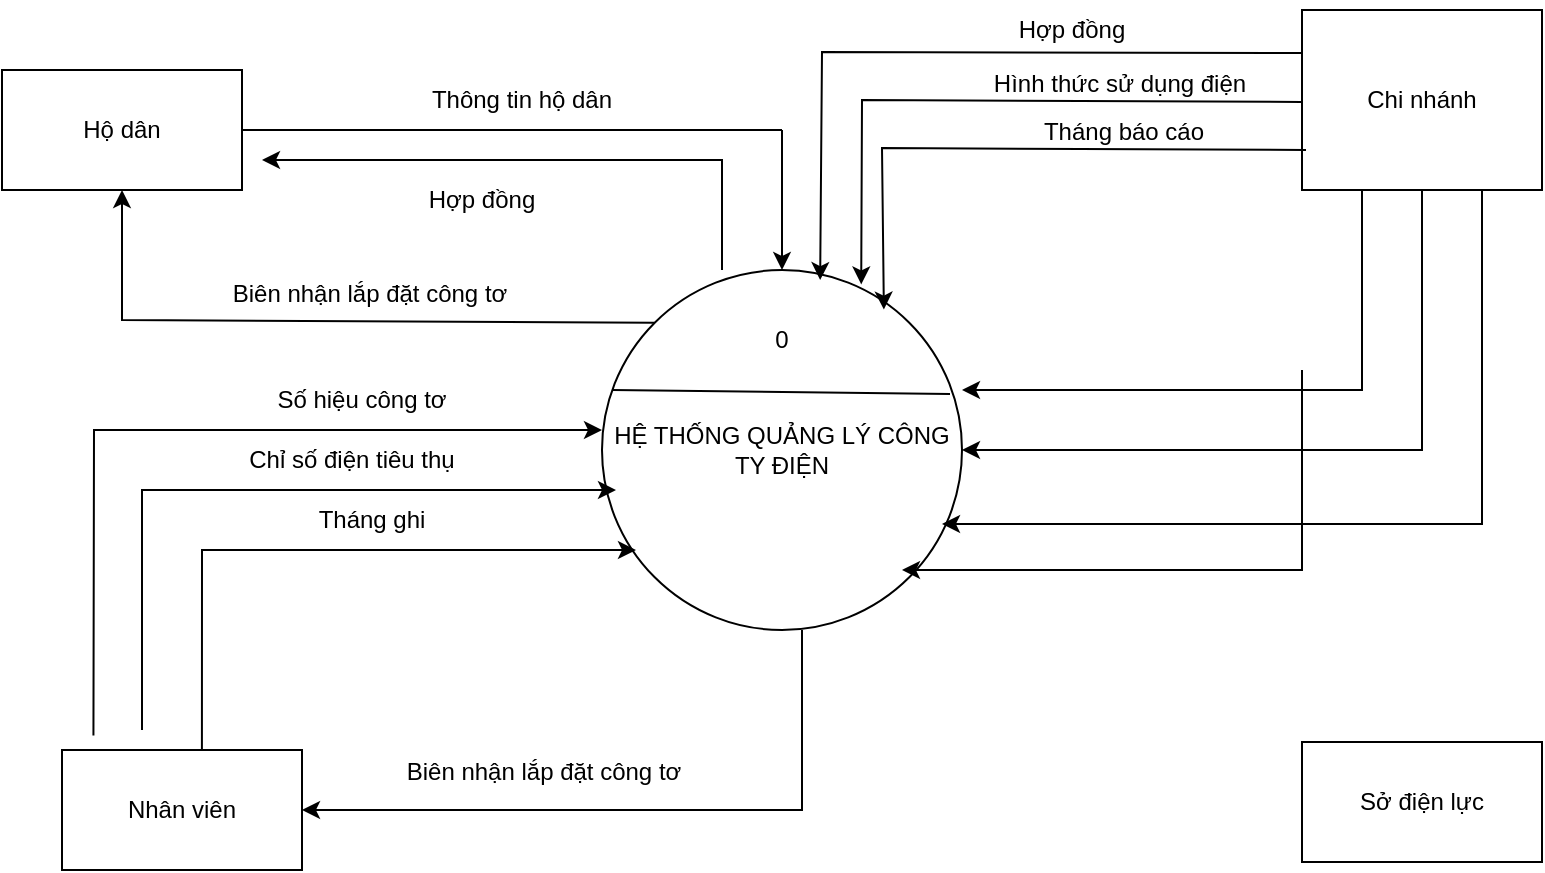 <mxfile version="24.7.17" pages="2">
  <diagram name="Page-1" id="EB6DbFg1N_FxktC_Z5zx">
    <mxGraphModel dx="718" dy="834" grid="1" gridSize="10" guides="1" tooltips="1" connect="1" arrows="1" fold="1" page="1" pageScale="1" pageWidth="850" pageHeight="1100" math="0" shadow="0">
      <root>
        <mxCell id="0" />
        <mxCell id="1" parent="0" />
        <mxCell id="k6y8cfykIXkf0sjm8EDl-4" value="" style="group" vertex="1" connectable="0" parent="1">
          <mxGeometry x="300" y="220" width="180" height="180" as="geometry" />
        </mxCell>
        <mxCell id="k6y8cfykIXkf0sjm8EDl-1" value="HỆ THỐNG QUẢNG LÝ CÔNG TY ĐIỆN" style="ellipse;whiteSpace=wrap;html=1;aspect=fixed;" vertex="1" parent="k6y8cfykIXkf0sjm8EDl-4">
          <mxGeometry width="180" height="180" as="geometry" />
        </mxCell>
        <mxCell id="k6y8cfykIXkf0sjm8EDl-2" value="" style="endArrow=none;html=1;rounded=0;" edge="1" parent="k6y8cfykIXkf0sjm8EDl-4">
          <mxGeometry width="50" height="50" relative="1" as="geometry">
            <mxPoint x="5" y="60" as="sourcePoint" />
            <mxPoint x="174" y="62" as="targetPoint" />
          </mxGeometry>
        </mxCell>
        <mxCell id="k6y8cfykIXkf0sjm8EDl-3" value="0" style="text;html=1;align=center;verticalAlign=middle;whiteSpace=wrap;rounded=0;" vertex="1" parent="k6y8cfykIXkf0sjm8EDl-4">
          <mxGeometry x="60" y="20" width="60" height="30" as="geometry" />
        </mxCell>
        <mxCell id="k6y8cfykIXkf0sjm8EDl-25" value="" style="endArrow=classic;html=1;rounded=0;entryX=1;entryY=0.5;entryDx=0;entryDy=0;" edge="1" parent="k6y8cfykIXkf0sjm8EDl-4" target="k6y8cfykIXkf0sjm8EDl-6">
          <mxGeometry width="50" height="50" relative="1" as="geometry">
            <mxPoint x="100" y="180" as="sourcePoint" />
            <mxPoint x="150" y="130" as="targetPoint" />
            <Array as="points">
              <mxPoint x="100" y="270" />
            </Array>
          </mxGeometry>
        </mxCell>
        <mxCell id="k6y8cfykIXkf0sjm8EDl-5" value="Hộ dân" style="rounded=0;whiteSpace=wrap;html=1;" vertex="1" parent="1">
          <mxGeometry y="120" width="120" height="60" as="geometry" />
        </mxCell>
        <mxCell id="k6y8cfykIXkf0sjm8EDl-6" value="Nhân viên" style="rounded=0;whiteSpace=wrap;html=1;" vertex="1" parent="1">
          <mxGeometry x="30" y="460" width="120" height="60" as="geometry" />
        </mxCell>
        <mxCell id="k6y8cfykIXkf0sjm8EDl-7" value="Chi nhánh" style="rounded=0;whiteSpace=wrap;html=1;" vertex="1" parent="1">
          <mxGeometry x="650" y="90" width="120" height="90" as="geometry" />
        </mxCell>
        <mxCell id="k6y8cfykIXkf0sjm8EDl-8" value="Sở điện lực" style="rounded=0;whiteSpace=wrap;html=1;" vertex="1" parent="1">
          <mxGeometry x="650" y="456" width="120" height="60" as="geometry" />
        </mxCell>
        <mxCell id="k6y8cfykIXkf0sjm8EDl-11" value="Thông tin hộ dân" style="text;html=1;align=center;verticalAlign=middle;whiteSpace=wrap;rounded=0;" vertex="1" parent="1">
          <mxGeometry x="210" y="120" width="100" height="30" as="geometry" />
        </mxCell>
        <mxCell id="k6y8cfykIXkf0sjm8EDl-12" value="" style="group" vertex="1" connectable="0" parent="1">
          <mxGeometry x="390" y="150" height="70" as="geometry" />
        </mxCell>
        <mxCell id="k6y8cfykIXkf0sjm8EDl-17" value="" style="group" vertex="1" connectable="0" parent="k6y8cfykIXkf0sjm8EDl-12">
          <mxGeometry height="70" as="geometry" />
        </mxCell>
        <mxCell id="k6y8cfykIXkf0sjm8EDl-9" value="" style="endArrow=none;html=1;rounded=0;exitX=1;exitY=0.5;exitDx=0;exitDy=0;" edge="1" parent="k6y8cfykIXkf0sjm8EDl-17" source="k6y8cfykIXkf0sjm8EDl-5">
          <mxGeometry width="50" height="50" relative="1" as="geometry">
            <mxPoint x="-140" as="sourcePoint" />
            <mxPoint as="targetPoint" />
          </mxGeometry>
        </mxCell>
        <mxCell id="k6y8cfykIXkf0sjm8EDl-10" value="" style="endArrow=classic;html=1;rounded=0;" edge="1" parent="k6y8cfykIXkf0sjm8EDl-17">
          <mxGeometry width="50" height="50" relative="1" as="geometry">
            <mxPoint as="sourcePoint" />
            <mxPoint y="70" as="targetPoint" />
          </mxGeometry>
        </mxCell>
        <mxCell id="k6y8cfykIXkf0sjm8EDl-13" value="" style="endArrow=classic;html=1;rounded=0;" edge="1" parent="1">
          <mxGeometry width="50" height="50" relative="1" as="geometry">
            <mxPoint x="360" y="220" as="sourcePoint" />
            <mxPoint x="130" y="165" as="targetPoint" />
            <Array as="points">
              <mxPoint x="360" y="165" />
            </Array>
          </mxGeometry>
        </mxCell>
        <mxCell id="k6y8cfykIXkf0sjm8EDl-14" value="Hợp đồng" style="text;html=1;align=center;verticalAlign=middle;whiteSpace=wrap;rounded=0;" vertex="1" parent="1">
          <mxGeometry x="210" y="170" width="60" height="30" as="geometry" />
        </mxCell>
        <mxCell id="k6y8cfykIXkf0sjm8EDl-15" value="" style="endArrow=classic;html=1;rounded=0;exitX=0;exitY=0;exitDx=0;exitDy=0;entryX=0.5;entryY=1;entryDx=0;entryDy=0;entryPerimeter=0;" edge="1" parent="1" source="k6y8cfykIXkf0sjm8EDl-1" target="k6y8cfykIXkf0sjm8EDl-5">
          <mxGeometry width="50" height="50" relative="1" as="geometry">
            <mxPoint x="290" y="245" as="sourcePoint" />
            <mxPoint x="60" y="190" as="targetPoint" />
            <Array as="points">
              <mxPoint x="60" y="245" />
            </Array>
          </mxGeometry>
        </mxCell>
        <mxCell id="k6y8cfykIXkf0sjm8EDl-16" value="Biên nhận lắp đặt công tơ" style="text;html=1;align=center;verticalAlign=middle;whiteSpace=wrap;rounded=0;" vertex="1" parent="1">
          <mxGeometry x="104" y="217" width="160" height="30" as="geometry" />
        </mxCell>
        <mxCell id="k6y8cfykIXkf0sjm8EDl-18" value="" style="endArrow=classic;html=1;rounded=0;entryX=0;entryY=0.5;entryDx=0;entryDy=0;exitX=0.131;exitY=0.045;exitDx=0;exitDy=0;exitPerimeter=0;" edge="1" parent="1">
          <mxGeometry width="50" height="50" relative="1" as="geometry">
            <mxPoint x="45.72" y="452.7" as="sourcePoint" />
            <mxPoint x="300.0" y="300" as="targetPoint" />
            <Array as="points">
              <mxPoint x="46" y="300" />
            </Array>
          </mxGeometry>
        </mxCell>
        <mxCell id="k6y8cfykIXkf0sjm8EDl-19" value="Số hiệu công tơ" style="text;html=1;align=center;verticalAlign=middle;whiteSpace=wrap;rounded=0;" vertex="1" parent="1">
          <mxGeometry x="130" y="270" width="100" height="30" as="geometry" />
        </mxCell>
        <mxCell id="k6y8cfykIXkf0sjm8EDl-21" value="" style="endArrow=classic;html=1;rounded=0;entryX=0;entryY=0.5;entryDx=0;entryDy=0;" edge="1" parent="1">
          <mxGeometry width="50" height="50" relative="1" as="geometry">
            <mxPoint x="70" y="450" as="sourcePoint" />
            <mxPoint x="307" y="330" as="targetPoint" />
            <Array as="points">
              <mxPoint x="70" y="330" />
            </Array>
          </mxGeometry>
        </mxCell>
        <mxCell id="k6y8cfykIXkf0sjm8EDl-22" value="Chỉ số điện tiêu thụ" style="text;html=1;align=center;verticalAlign=middle;whiteSpace=wrap;rounded=0;" vertex="1" parent="1">
          <mxGeometry x="120" y="300" width="110" height="30" as="geometry" />
        </mxCell>
        <mxCell id="k6y8cfykIXkf0sjm8EDl-23" value="" style="endArrow=classic;html=1;rounded=0;entryX=0;entryY=0.5;entryDx=0;entryDy=0;exitX=0.583;exitY=0;exitDx=0;exitDy=0;exitPerimeter=0;" edge="1" parent="1" source="k6y8cfykIXkf0sjm8EDl-6">
          <mxGeometry width="50" height="50" relative="1" as="geometry">
            <mxPoint x="80" y="480" as="sourcePoint" />
            <mxPoint x="317" y="360" as="targetPoint" />
            <Array as="points">
              <mxPoint x="100" y="360" />
            </Array>
          </mxGeometry>
        </mxCell>
        <mxCell id="k6y8cfykIXkf0sjm8EDl-24" value="Tháng ghi" style="text;html=1;align=center;verticalAlign=middle;whiteSpace=wrap;rounded=0;" vertex="1" parent="1">
          <mxGeometry x="130" y="330" width="110" height="30" as="geometry" />
        </mxCell>
        <mxCell id="k6y8cfykIXkf0sjm8EDl-26" value="Biên nhận lắp đặt công tơ" style="text;html=1;align=center;verticalAlign=middle;whiteSpace=wrap;rounded=0;" vertex="1" parent="1">
          <mxGeometry x="201" y="456" width="140" height="30" as="geometry" />
        </mxCell>
        <mxCell id="k6y8cfykIXkf0sjm8EDl-27" value="" style="endArrow=classic;html=1;rounded=0;exitX=0;exitY=0;exitDx=0;exitDy=0;entryX=0.72;entryY=0.04;entryDx=0;entryDy=0;entryPerimeter=0;" edge="1" parent="1" target="k6y8cfykIXkf0sjm8EDl-1">
          <mxGeometry width="50" height="50" relative="1" as="geometry">
            <mxPoint x="650" y="136" as="sourcePoint" />
            <mxPoint x="384" y="70" as="targetPoint" />
            <Array as="points">
              <mxPoint x="430" y="135" />
            </Array>
          </mxGeometry>
        </mxCell>
        <mxCell id="k6y8cfykIXkf0sjm8EDl-28" value="Hình thức sử dụng điện" style="text;html=1;align=center;verticalAlign=middle;whiteSpace=wrap;rounded=0;" vertex="1" parent="1">
          <mxGeometry x="494" y="112" width="130" height="30" as="geometry" />
        </mxCell>
        <mxCell id="k6y8cfykIXkf0sjm8EDl-29" value="" style="endArrow=classic;html=1;rounded=0;exitX=0;exitY=0;exitDx=0;exitDy=0;entryX=0.783;entryY=0.11;entryDx=0;entryDy=0;entryPerimeter=0;" edge="1" parent="1" target="k6y8cfykIXkf0sjm8EDl-1">
          <mxGeometry width="50" height="50" relative="1" as="geometry">
            <mxPoint x="652" y="160" as="sourcePoint" />
            <mxPoint x="432" y="251" as="targetPoint" />
            <Array as="points">
              <mxPoint x="440" y="159" />
            </Array>
          </mxGeometry>
        </mxCell>
        <mxCell id="k6y8cfykIXkf0sjm8EDl-30" value="Tháng báo cáo" style="text;html=1;align=center;verticalAlign=middle;whiteSpace=wrap;rounded=0;" vertex="1" parent="1">
          <mxGeometry x="496" y="136" width="130" height="30" as="geometry" />
        </mxCell>
        <mxCell id="k6y8cfykIXkf0sjm8EDl-31" value="" style="endArrow=classic;html=1;rounded=0;exitX=0;exitY=0;exitDx=0;exitDy=0;entryX=0.606;entryY=0.028;entryDx=0;entryDy=0;entryPerimeter=0;" edge="1" parent="1" target="k6y8cfykIXkf0sjm8EDl-1">
          <mxGeometry width="50" height="50" relative="1" as="geometry">
            <mxPoint x="650" y="111.5" as="sourcePoint" />
            <mxPoint x="439" y="191.5" as="targetPoint" />
            <Array as="points">
              <mxPoint x="410" y="111" />
            </Array>
          </mxGeometry>
        </mxCell>
        <mxCell id="k6y8cfykIXkf0sjm8EDl-32" value="Hợp đồng" style="text;html=1;align=center;verticalAlign=middle;whiteSpace=wrap;rounded=0;" vertex="1" parent="1">
          <mxGeometry x="470" y="85" width="130" height="30" as="geometry" />
        </mxCell>
        <mxCell id="k6y8cfykIXkf0sjm8EDl-34" value="" style="endArrow=classic;html=1;rounded=0;exitX=0.25;exitY=1;exitDx=0;exitDy=0;" edge="1" parent="1" source="k6y8cfykIXkf0sjm8EDl-7">
          <mxGeometry width="50" height="50" relative="1" as="geometry">
            <mxPoint x="430" y="180" as="sourcePoint" />
            <mxPoint x="480" y="280" as="targetPoint" />
            <Array as="points">
              <mxPoint x="680" y="280" />
            </Array>
          </mxGeometry>
        </mxCell>
        <mxCell id="k6y8cfykIXkf0sjm8EDl-35" value="" style="endArrow=classic;html=1;rounded=0;exitX=0.5;exitY=1;exitDx=0;exitDy=0;" edge="1" parent="1" source="k6y8cfykIXkf0sjm8EDl-7">
          <mxGeometry width="50" height="50" relative="1" as="geometry">
            <mxPoint x="680" y="210" as="sourcePoint" />
            <mxPoint x="480" y="310" as="targetPoint" />
            <Array as="points">
              <mxPoint x="710" y="310" />
            </Array>
          </mxGeometry>
        </mxCell>
        <mxCell id="k6y8cfykIXkf0sjm8EDl-36" value="" style="endArrow=classic;html=1;rounded=0;exitX=0.75;exitY=1;exitDx=0;exitDy=0;" edge="1" parent="1" source="k6y8cfykIXkf0sjm8EDl-7">
          <mxGeometry width="50" height="50" relative="1" as="geometry">
            <mxPoint x="670" y="247" as="sourcePoint" />
            <mxPoint x="470" y="347" as="targetPoint" />
            <Array as="points">
              <mxPoint x="740" y="347" />
            </Array>
          </mxGeometry>
        </mxCell>
        <mxCell id="k6y8cfykIXkf0sjm8EDl-37" value="" style="endArrow=classic;html=1;rounded=0;exitX=0.25;exitY=1;exitDx=0;exitDy=0;" edge="1" parent="1">
          <mxGeometry width="50" height="50" relative="1" as="geometry">
            <mxPoint x="650" y="270" as="sourcePoint" />
            <mxPoint x="450" y="370" as="targetPoint" />
            <Array as="points">
              <mxPoint x="650" y="370" />
            </Array>
          </mxGeometry>
        </mxCell>
      </root>
    </mxGraphModel>
  </diagram>
  <diagram id="TfUeJeoqP8qxiDY7h_Ry" name="Page-2">
    <mxGraphModel dx="610" dy="709" grid="1" gridSize="10" guides="1" tooltips="1" connect="1" arrows="1" fold="1" page="1" pageScale="1" pageWidth="850" pageHeight="1100" math="0" shadow="0">
      <root>
        <mxCell id="0" />
        <mxCell id="1" parent="0" />
        <mxCell id="YI6Bp9VqkgNepPWVyPhb-7" value="" style="group" vertex="1" connectable="0" parent="1">
          <mxGeometry x="310" y="160" width="160" height="160" as="geometry" />
        </mxCell>
        <mxCell id="YI6Bp9VqkgNepPWVyPhb-1" value="Quản lý hợp đồng" style="ellipse;whiteSpace=wrap;html=1;aspect=fixed;" vertex="1" parent="YI6Bp9VqkgNepPWVyPhb-7">
          <mxGeometry width="160" height="160" as="geometry" />
        </mxCell>
        <mxCell id="YI6Bp9VqkgNepPWVyPhb-3" value="1" style="text;html=1;align=center;verticalAlign=middle;whiteSpace=wrap;rounded=0;" vertex="1" parent="YI6Bp9VqkgNepPWVyPhb-7">
          <mxGeometry x="40" y="30" width="60" height="30" as="geometry" />
        </mxCell>
        <mxCell id="YI6Bp9VqkgNepPWVyPhb-5" value="" style="endArrow=none;html=1;rounded=0;entryX=0.982;entryY=0.368;entryDx=0;entryDy=0;entryPerimeter=0;" edge="1" parent="YI6Bp9VqkgNepPWVyPhb-7" target="YI6Bp9VqkgNepPWVyPhb-1">
          <mxGeometry width="50" height="50" relative="1" as="geometry">
            <mxPoint y="60" as="sourcePoint" />
            <mxPoint x="50" y="10" as="targetPoint" />
          </mxGeometry>
        </mxCell>
        <mxCell id="YI6Bp9VqkgNepPWVyPhb-8" value="" style="group" vertex="1" connectable="0" parent="1">
          <mxGeometry x="370" y="570" width="160" height="160" as="geometry" />
        </mxCell>
        <mxCell id="YI6Bp9VqkgNepPWVyPhb-9" value="Quản lý hợp đồng" style="ellipse;whiteSpace=wrap;html=1;aspect=fixed;" vertex="1" parent="YI6Bp9VqkgNepPWVyPhb-8">
          <mxGeometry width="160" height="160" as="geometry" />
        </mxCell>
        <mxCell id="YI6Bp9VqkgNepPWVyPhb-10" value="1" style="text;html=1;align=center;verticalAlign=middle;whiteSpace=wrap;rounded=0;" vertex="1" parent="YI6Bp9VqkgNepPWVyPhb-8">
          <mxGeometry x="40" y="30" width="60" height="30" as="geometry" />
        </mxCell>
        <mxCell id="YI6Bp9VqkgNepPWVyPhb-11" value="" style="endArrow=none;html=1;rounded=0;entryX=0.982;entryY=0.368;entryDx=0;entryDy=0;entryPerimeter=0;" edge="1" parent="YI6Bp9VqkgNepPWVyPhb-8" target="YI6Bp9VqkgNepPWVyPhb-9">
          <mxGeometry width="50" height="50" relative="1" as="geometry">
            <mxPoint y="60" as="sourcePoint" />
            <mxPoint x="50" y="10" as="targetPoint" />
          </mxGeometry>
        </mxCell>
        <mxCell id="YI6Bp9VqkgNepPWVyPhb-12" value="" style="group" vertex="1" connectable="0" parent="1">
          <mxGeometry x="830" y="150" width="160" height="160" as="geometry" />
        </mxCell>
        <mxCell id="YI6Bp9VqkgNepPWVyPhb-13" value="Quản lý hợp đồng" style="ellipse;whiteSpace=wrap;html=1;aspect=fixed;" vertex="1" parent="YI6Bp9VqkgNepPWVyPhb-12">
          <mxGeometry width="160" height="160" as="geometry" />
        </mxCell>
        <mxCell id="YI6Bp9VqkgNepPWVyPhb-14" value="1" style="text;html=1;align=center;verticalAlign=middle;whiteSpace=wrap;rounded=0;" vertex="1" parent="YI6Bp9VqkgNepPWVyPhb-12">
          <mxGeometry x="50" y="20" width="60" height="30" as="geometry" />
        </mxCell>
        <mxCell id="YI6Bp9VqkgNepPWVyPhb-15" value="" style="endArrow=none;html=1;rounded=0;entryX=0.982;entryY=0.368;entryDx=0;entryDy=0;entryPerimeter=0;" edge="1" parent="YI6Bp9VqkgNepPWVyPhb-12" target="YI6Bp9VqkgNepPWVyPhb-13">
          <mxGeometry width="50" height="50" relative="1" as="geometry">
            <mxPoint y="60" as="sourcePoint" />
            <mxPoint x="50" y="10" as="targetPoint" />
          </mxGeometry>
        </mxCell>
        <mxCell id="YI6Bp9VqkgNepPWVyPhb-16" value="" style="rounded=0;whiteSpace=wrap;html=1;" vertex="1" parent="1">
          <mxGeometry x="10" y="80" width="120" height="60" as="geometry" />
        </mxCell>
      </root>
    </mxGraphModel>
  </diagram>
</mxfile>
